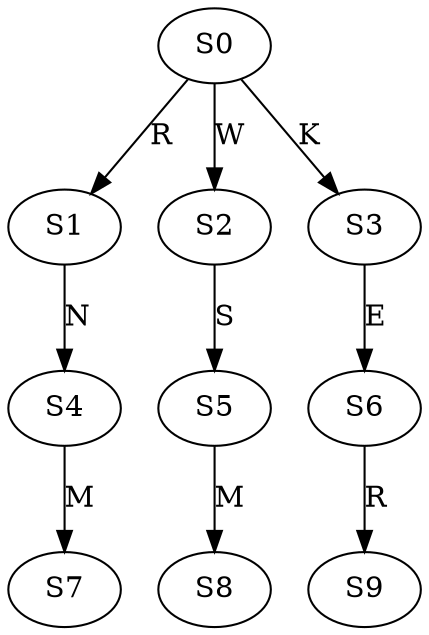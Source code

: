 strict digraph  {
	S0 -> S1 [ label = R ];
	S0 -> S2 [ label = W ];
	S0 -> S3 [ label = K ];
	S1 -> S4 [ label = N ];
	S2 -> S5 [ label = S ];
	S3 -> S6 [ label = E ];
	S4 -> S7 [ label = M ];
	S5 -> S8 [ label = M ];
	S6 -> S9 [ label = R ];
}
